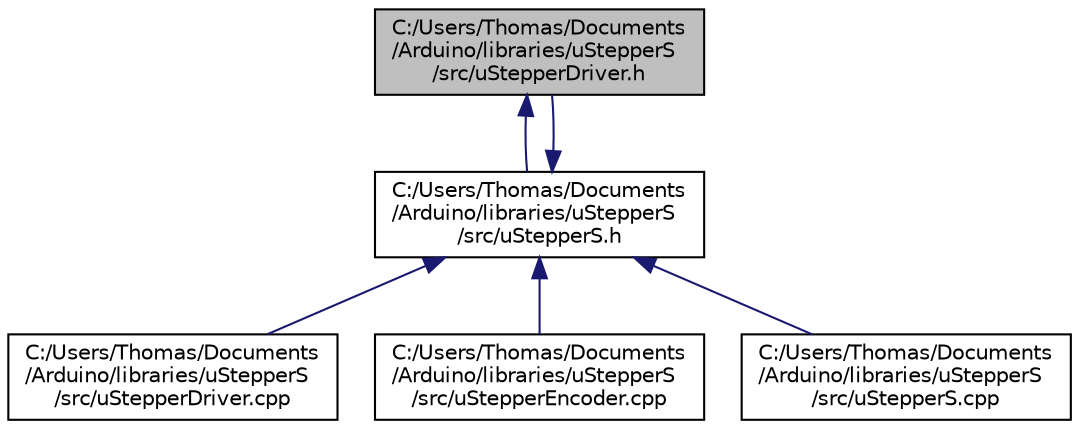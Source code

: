 digraph "C:/Users/Thomas/Documents/Arduino/libraries/uStepperS/src/uStepperDriver.h"
{
 // LATEX_PDF_SIZE
  edge [fontname="Helvetica",fontsize="10",labelfontname="Helvetica",labelfontsize="10"];
  node [fontname="Helvetica",fontsize="10",shape=record];
  Node1 [label="C:/Users/Thomas/Documents\l/Arduino/libraries/uStepperS\l/src/uStepperDriver.h",height=0.2,width=0.4,color="black", fillcolor="grey75", style="filled", fontcolor="black",tooltip="Function prototypes and definitions for the TMC5130 motor driver."];
  Node1 -> Node2 [dir="back",color="midnightblue",fontsize="10",style="solid",fontname="Helvetica"];
  Node2 [label="C:/Users/Thomas/Documents\l/Arduino/libraries/uStepperS\l/src/uStepperS.h",height=0.2,width=0.4,color="black", fillcolor="white", style="filled",URL="$uStepperS_8h.html",tooltip=" "];
  Node2 -> Node3 [dir="back",color="midnightblue",fontsize="10",style="solid",fontname="Helvetica"];
  Node3 [label="C:/Users/Thomas/Documents\l/Arduino/libraries/uStepperS\l/src/uStepperDriver.cpp",height=0.2,width=0.4,color="black", fillcolor="white", style="filled",URL="$uStepperDriver_8cpp.html",tooltip="Function implementations for the TMC5130 motor driver."];
  Node2 -> Node1 [dir="back",color="midnightblue",fontsize="10",style="solid",fontname="Helvetica"];
  Node2 -> Node4 [dir="back",color="midnightblue",fontsize="10",style="solid",fontname="Helvetica"];
  Node4 [label="C:/Users/Thomas/Documents\l/Arduino/libraries/uStepperS\l/src/uStepperEncoder.cpp",height=0.2,width=0.4,color="black", fillcolor="white", style="filled",URL="$uStepperEncoder_8cpp.html",tooltip="Function implementations for the AEAT8800-Q24 Encoder."];
  Node2 -> Node5 [dir="back",color="midnightblue",fontsize="10",style="solid",fontname="Helvetica"];
  Node5 [label="C:/Users/Thomas/Documents\l/Arduino/libraries/uStepperS\l/src/uStepperS.cpp",height=0.2,width=0.4,color="black", fillcolor="white", style="filled",URL="$uStepperS_8cpp.html",tooltip="Function and class implementation for the uStepper S library."];
}
